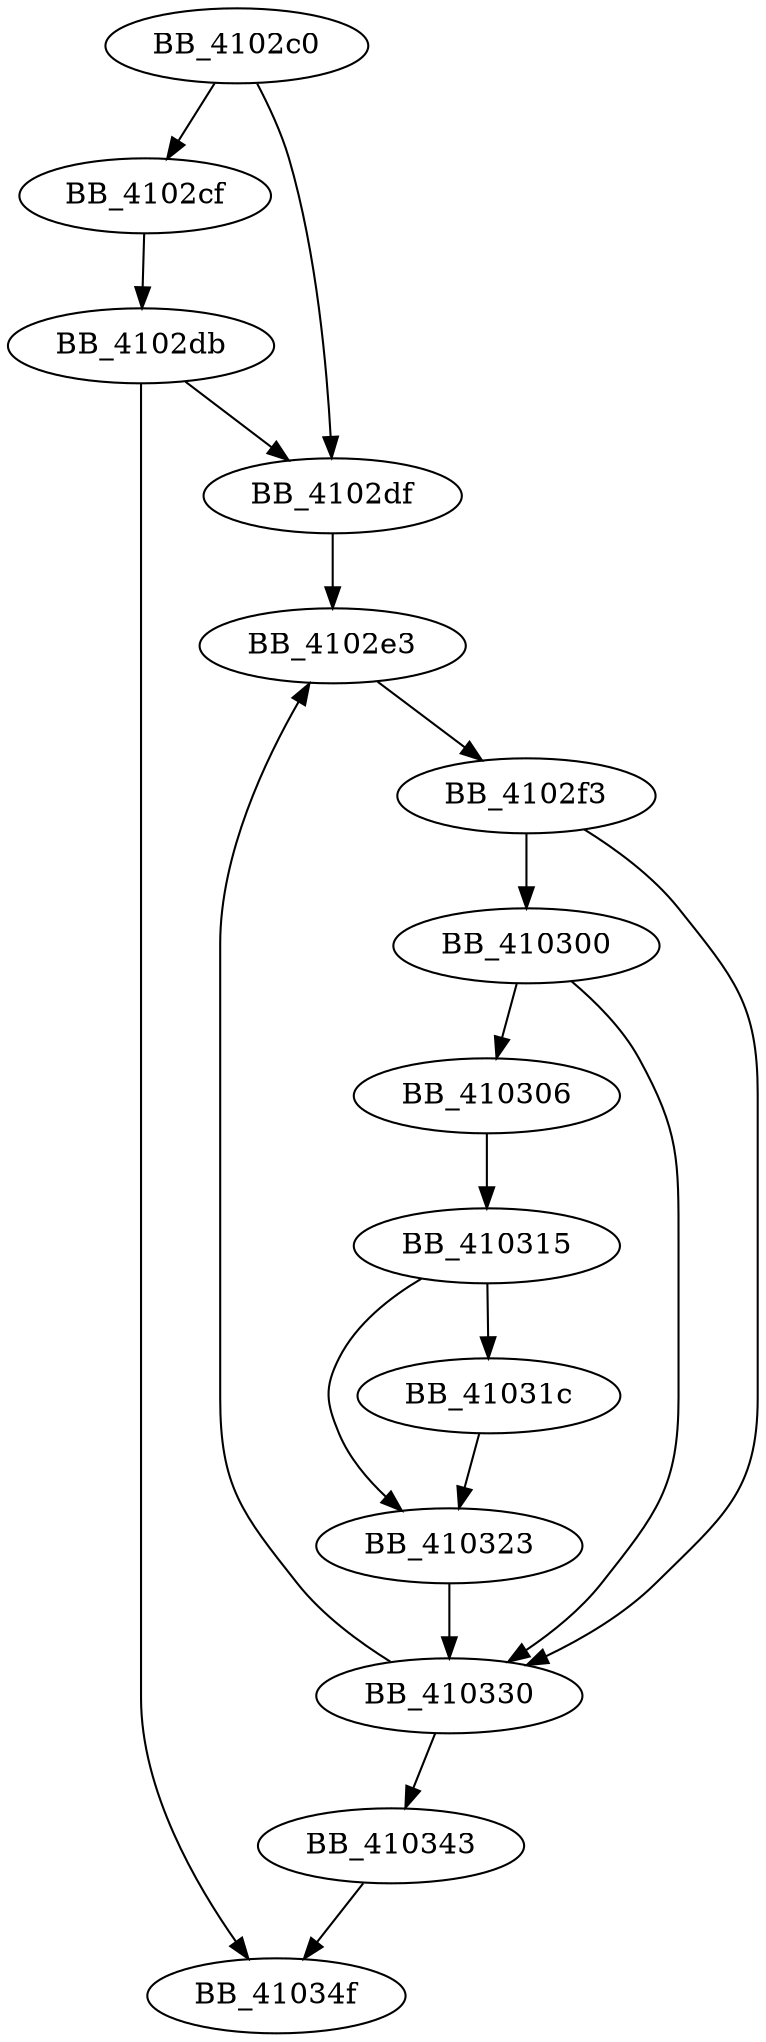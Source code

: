 DiGraph sub_4102C0{
BB_4102c0->BB_4102cf
BB_4102c0->BB_4102df
BB_4102cf->BB_4102db
BB_4102db->BB_4102df
BB_4102db->BB_41034f
BB_4102df->BB_4102e3
BB_4102e3->BB_4102f3
BB_4102f3->BB_410300
BB_4102f3->BB_410330
BB_410300->BB_410306
BB_410300->BB_410330
BB_410306->BB_410315
BB_410315->BB_41031c
BB_410315->BB_410323
BB_41031c->BB_410323
BB_410323->BB_410330
BB_410330->BB_4102e3
BB_410330->BB_410343
BB_410343->BB_41034f
}
